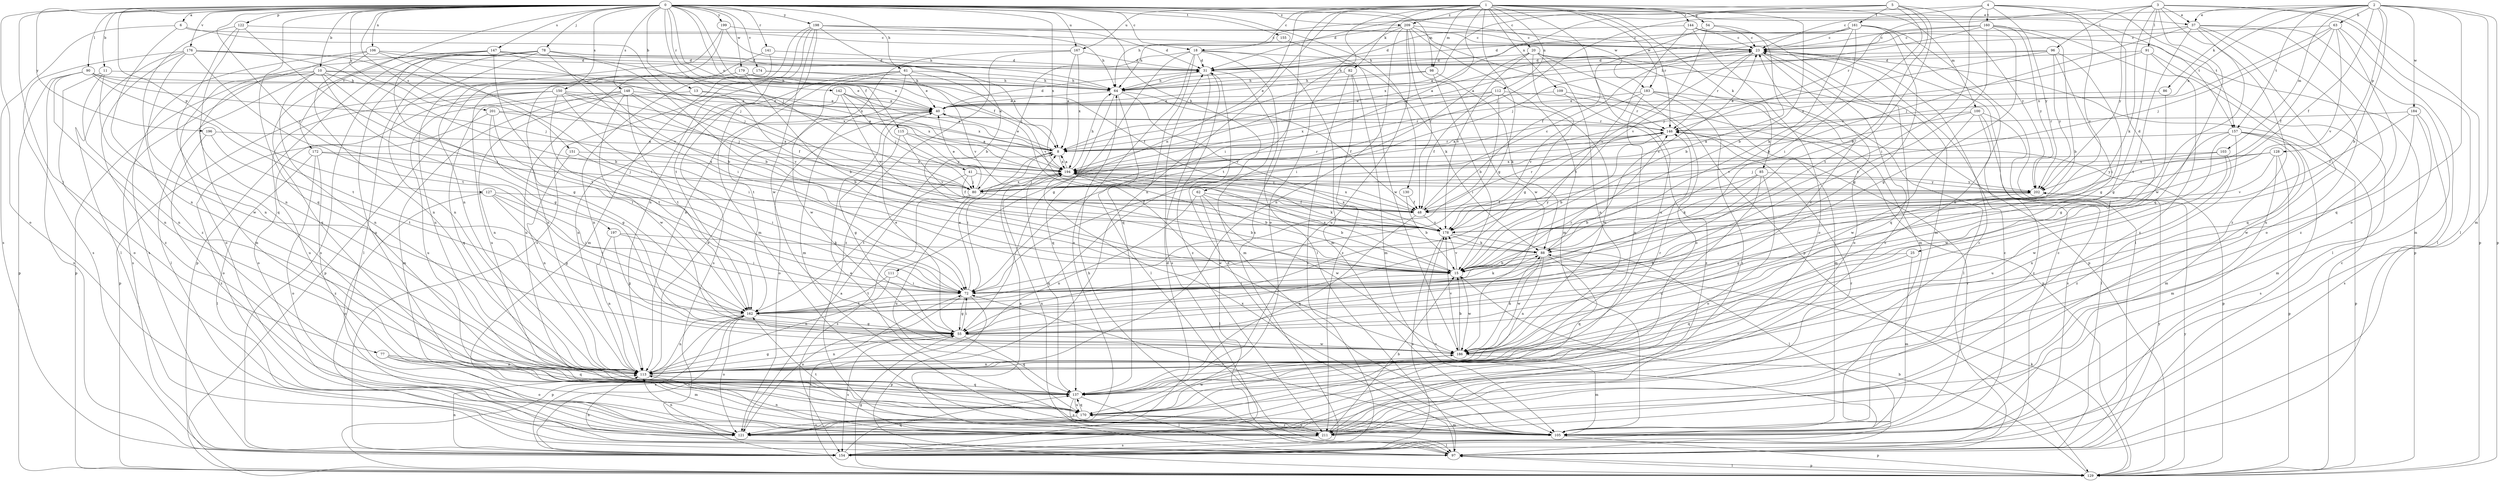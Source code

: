 strict digraph  {
0;
1;
2;
3;
4;
5;
6;
8;
10;
11;
13;
15;
18;
20;
23;
25;
31;
37;
40;
41;
48;
54;
55;
61;
62;
63;
64;
72;
77;
78;
80;
82;
85;
86;
88;
90;
91;
96;
97;
98;
100;
103;
105;
106;
109;
111;
112;
113;
115;
121;
122;
127;
128;
129;
130;
137;
141;
142;
144;
146;
147;
148;
150;
151;
154;
155;
157;
160;
161;
162;
167;
170;
172;
174;
176;
178;
179;
183;
184;
186;
194;
196;
197;
198;
199;
201;
202;
209;
211;
0 -> 6  [label=a];
0 -> 10  [label=b];
0 -> 11  [label=b];
0 -> 13  [label=b];
0 -> 18  [label=c];
0 -> 37  [label=e];
0 -> 41  [label=f];
0 -> 48  [label=f];
0 -> 61  [label=h];
0 -> 62  [label=h];
0 -> 77  [label=j];
0 -> 78  [label=j];
0 -> 80  [label=j];
0 -> 90  [label=l];
0 -> 98  [label=m];
0 -> 106  [label=n];
0 -> 115  [label=o];
0 -> 121  [label=o];
0 -> 122  [label=p];
0 -> 127  [label=p];
0 -> 130  [label=q];
0 -> 137  [label=q];
0 -> 141  [label=r];
0 -> 142  [label=r];
0 -> 147  [label=s];
0 -> 148  [label=s];
0 -> 150  [label=s];
0 -> 151  [label=s];
0 -> 155  [label=t];
0 -> 157  [label=t];
0 -> 167  [label=u];
0 -> 172  [label=v];
0 -> 174  [label=v];
0 -> 176  [label=v];
0 -> 179  [label=w];
0 -> 183  [label=w];
0 -> 194  [label=x];
0 -> 196  [label=y];
0 -> 197  [label=y];
0 -> 198  [label=y];
0 -> 199  [label=y];
0 -> 201  [label=y];
0 -> 209  [label=z];
1 -> 15  [label=b];
1 -> 18  [label=c];
1 -> 20  [label=c];
1 -> 54  [label=g];
1 -> 55  [label=g];
1 -> 72  [label=i];
1 -> 82  [label=k];
1 -> 85  [label=k];
1 -> 98  [label=m];
1 -> 100  [label=m];
1 -> 109  [label=n];
1 -> 111  [label=n];
1 -> 112  [label=n];
1 -> 113  [label=n];
1 -> 121  [label=o];
1 -> 144  [label=r];
1 -> 146  [label=r];
1 -> 154  [label=s];
1 -> 167  [label=u];
1 -> 170  [label=u];
1 -> 183  [label=w];
1 -> 209  [label=z];
2 -> 8  [label=a];
2 -> 15  [label=b];
2 -> 23  [label=c];
2 -> 37  [label=e];
2 -> 48  [label=f];
2 -> 63  [label=h];
2 -> 86  [label=k];
2 -> 103  [label=m];
2 -> 105  [label=m];
2 -> 121  [label=o];
2 -> 128  [label=p];
2 -> 129  [label=p];
2 -> 157  [label=t];
2 -> 184  [label=w];
3 -> 37  [label=e];
3 -> 88  [label=k];
3 -> 91  [label=l];
3 -> 96  [label=l];
3 -> 97  [label=l];
3 -> 129  [label=p];
3 -> 137  [label=q];
3 -> 146  [label=r];
3 -> 202  [label=y];
3 -> 211  [label=z];
4 -> 25  [label=d];
4 -> 64  [label=h];
4 -> 72  [label=i];
4 -> 80  [label=j];
4 -> 157  [label=t];
4 -> 160  [label=t];
4 -> 178  [label=v];
4 -> 202  [label=y];
5 -> 8  [label=a];
5 -> 15  [label=b];
5 -> 31  [label=d];
5 -> 72  [label=i];
5 -> 161  [label=t];
5 -> 162  [label=t];
5 -> 194  [label=x];
5 -> 202  [label=y];
6 -> 23  [label=c];
6 -> 80  [label=j];
6 -> 113  [label=n];
6 -> 154  [label=s];
8 -> 40  [label=e];
8 -> 72  [label=i];
8 -> 146  [label=r];
8 -> 194  [label=x];
10 -> 40  [label=e];
10 -> 55  [label=g];
10 -> 64  [label=h];
10 -> 72  [label=i];
10 -> 97  [label=l];
10 -> 113  [label=n];
10 -> 129  [label=p];
10 -> 154  [label=s];
10 -> 194  [label=x];
11 -> 64  [label=h];
11 -> 113  [label=n];
11 -> 121  [label=o];
11 -> 186  [label=w];
13 -> 40  [label=e];
13 -> 48  [label=f];
13 -> 137  [label=q];
15 -> 72  [label=i];
15 -> 178  [label=v];
15 -> 186  [label=w];
15 -> 194  [label=x];
18 -> 31  [label=d];
18 -> 55  [label=g];
18 -> 80  [label=j];
18 -> 88  [label=k];
18 -> 97  [label=l];
18 -> 105  [label=m];
18 -> 121  [label=o];
18 -> 137  [label=q];
20 -> 31  [label=d];
20 -> 55  [label=g];
20 -> 72  [label=i];
20 -> 105  [label=m];
20 -> 113  [label=n];
20 -> 121  [label=o];
20 -> 129  [label=p];
20 -> 178  [label=v];
23 -> 31  [label=d];
23 -> 64  [label=h];
23 -> 121  [label=o];
23 -> 137  [label=q];
23 -> 146  [label=r];
23 -> 178  [label=v];
25 -> 15  [label=b];
25 -> 105  [label=m];
25 -> 137  [label=q];
31 -> 64  [label=h];
31 -> 105  [label=m];
31 -> 154  [label=s];
31 -> 211  [label=z];
37 -> 23  [label=c];
37 -> 80  [label=j];
37 -> 105  [label=m];
37 -> 121  [label=o];
37 -> 162  [label=t];
37 -> 170  [label=u];
37 -> 186  [label=w];
37 -> 211  [label=z];
40 -> 31  [label=d];
40 -> 121  [label=o];
40 -> 146  [label=r];
41 -> 48  [label=f];
41 -> 80  [label=j];
41 -> 162  [label=t];
41 -> 202  [label=y];
48 -> 23  [label=c];
48 -> 137  [label=q];
48 -> 146  [label=r];
48 -> 178  [label=v];
48 -> 194  [label=x];
48 -> 202  [label=y];
54 -> 15  [label=b];
54 -> 23  [label=c];
54 -> 48  [label=f];
54 -> 178  [label=v];
55 -> 40  [label=e];
55 -> 72  [label=i];
55 -> 113  [label=n];
55 -> 137  [label=q];
55 -> 154  [label=s];
55 -> 186  [label=w];
61 -> 40  [label=e];
61 -> 64  [label=h];
61 -> 105  [label=m];
61 -> 154  [label=s];
61 -> 162  [label=t];
61 -> 178  [label=v];
61 -> 186  [label=w];
62 -> 15  [label=b];
62 -> 48  [label=f];
62 -> 97  [label=l];
62 -> 113  [label=n];
62 -> 186  [label=w];
63 -> 23  [label=c];
63 -> 48  [label=f];
63 -> 80  [label=j];
63 -> 97  [label=l];
63 -> 137  [label=q];
63 -> 178  [label=v];
63 -> 194  [label=x];
64 -> 40  [label=e];
64 -> 48  [label=f];
64 -> 97  [label=l];
64 -> 137  [label=q];
64 -> 178  [label=v];
72 -> 8  [label=a];
72 -> 55  [label=g];
72 -> 88  [label=k];
72 -> 121  [label=o];
72 -> 129  [label=p];
72 -> 162  [label=t];
77 -> 105  [label=m];
77 -> 113  [label=n];
77 -> 121  [label=o];
77 -> 137  [label=q];
78 -> 8  [label=a];
78 -> 15  [label=b];
78 -> 31  [label=d];
78 -> 72  [label=i];
78 -> 97  [label=l];
78 -> 113  [label=n];
78 -> 129  [label=p];
78 -> 154  [label=s];
78 -> 170  [label=u];
80 -> 15  [label=b];
80 -> 40  [label=e];
80 -> 154  [label=s];
80 -> 170  [label=u];
80 -> 194  [label=x];
82 -> 64  [label=h];
82 -> 105  [label=m];
82 -> 154  [label=s];
82 -> 211  [label=z];
85 -> 15  [label=b];
85 -> 88  [label=k];
85 -> 121  [label=o];
85 -> 170  [label=u];
85 -> 202  [label=y];
86 -> 40  [label=e];
86 -> 55  [label=g];
88 -> 15  [label=b];
88 -> 23  [label=c];
88 -> 113  [label=n];
88 -> 137  [label=q];
88 -> 186  [label=w];
90 -> 40  [label=e];
90 -> 64  [label=h];
90 -> 80  [label=j];
90 -> 113  [label=n];
90 -> 129  [label=p];
90 -> 154  [label=s];
90 -> 162  [label=t];
91 -> 31  [label=d];
91 -> 55  [label=g];
91 -> 97  [label=l];
91 -> 137  [label=q];
91 -> 194  [label=x];
96 -> 31  [label=d];
96 -> 55  [label=g];
96 -> 64  [label=h];
96 -> 72  [label=i];
96 -> 80  [label=j];
96 -> 202  [label=y];
97 -> 8  [label=a];
97 -> 23  [label=c];
97 -> 31  [label=d];
97 -> 64  [label=h];
97 -> 113  [label=n];
97 -> 129  [label=p];
97 -> 202  [label=y];
98 -> 15  [label=b];
98 -> 40  [label=e];
98 -> 64  [label=h];
98 -> 88  [label=k];
100 -> 97  [label=l];
100 -> 146  [label=r];
100 -> 154  [label=s];
100 -> 178  [label=v];
100 -> 186  [label=w];
100 -> 211  [label=z];
103 -> 113  [label=n];
103 -> 186  [label=w];
103 -> 194  [label=x];
103 -> 202  [label=y];
105 -> 40  [label=e];
105 -> 72  [label=i];
105 -> 129  [label=p];
105 -> 146  [label=r];
105 -> 194  [label=x];
106 -> 31  [label=d];
106 -> 72  [label=i];
106 -> 80  [label=j];
106 -> 105  [label=m];
106 -> 113  [label=n];
106 -> 154  [label=s];
109 -> 40  [label=e];
109 -> 129  [label=p];
109 -> 211  [label=z];
111 -> 72  [label=i];
111 -> 113  [label=n];
111 -> 162  [label=t];
112 -> 40  [label=e];
112 -> 48  [label=f];
112 -> 72  [label=i];
112 -> 146  [label=r];
112 -> 186  [label=w];
112 -> 194  [label=x];
113 -> 40  [label=e];
113 -> 55  [label=g];
113 -> 137  [label=q];
113 -> 146  [label=r];
115 -> 8  [label=a];
115 -> 55  [label=g];
115 -> 178  [label=v];
115 -> 202  [label=y];
121 -> 8  [label=a];
121 -> 23  [label=c];
121 -> 113  [label=n];
122 -> 23  [label=c];
122 -> 72  [label=i];
122 -> 113  [label=n];
122 -> 137  [label=q];
122 -> 211  [label=z];
127 -> 48  [label=f];
127 -> 55  [label=g];
127 -> 72  [label=i];
127 -> 121  [label=o];
127 -> 162  [label=t];
128 -> 80  [label=j];
128 -> 105  [label=m];
128 -> 129  [label=p];
128 -> 178  [label=v];
128 -> 194  [label=x];
129 -> 15  [label=b];
129 -> 23  [label=c];
129 -> 55  [label=g];
129 -> 72  [label=i];
129 -> 88  [label=k];
129 -> 97  [label=l];
129 -> 202  [label=y];
130 -> 15  [label=b];
130 -> 48  [label=f];
137 -> 97  [label=l];
137 -> 170  [label=u];
137 -> 211  [label=z];
141 -> 31  [label=d];
141 -> 105  [label=m];
141 -> 170  [label=u];
142 -> 8  [label=a];
142 -> 40  [label=e];
142 -> 80  [label=j];
142 -> 113  [label=n];
142 -> 178  [label=v];
142 -> 194  [label=x];
144 -> 23  [label=c];
144 -> 31  [label=d];
144 -> 105  [label=m];
144 -> 121  [label=o];
144 -> 129  [label=p];
144 -> 162  [label=t];
146 -> 8  [label=a];
146 -> 15  [label=b];
146 -> 129  [label=p];
147 -> 15  [label=b];
147 -> 31  [label=d];
147 -> 55  [label=g];
147 -> 121  [label=o];
147 -> 137  [label=q];
147 -> 162  [label=t];
147 -> 194  [label=x];
148 -> 8  [label=a];
148 -> 15  [label=b];
148 -> 40  [label=e];
148 -> 105  [label=m];
148 -> 113  [label=n];
148 -> 162  [label=t];
148 -> 170  [label=u];
148 -> 178  [label=v];
148 -> 186  [label=w];
150 -> 40  [label=e];
150 -> 72  [label=i];
150 -> 80  [label=j];
150 -> 121  [label=o];
150 -> 129  [label=p];
150 -> 162  [label=t];
150 -> 170  [label=u];
150 -> 194  [label=x];
151 -> 72  [label=i];
151 -> 113  [label=n];
151 -> 194  [label=x];
154 -> 23  [label=c];
154 -> 31  [label=d];
154 -> 113  [label=n];
154 -> 137  [label=q];
154 -> 162  [label=t];
154 -> 178  [label=v];
155 -> 186  [label=w];
157 -> 8  [label=a];
157 -> 105  [label=m];
157 -> 129  [label=p];
157 -> 154  [label=s];
157 -> 170  [label=u];
157 -> 186  [label=w];
157 -> 211  [label=z];
160 -> 8  [label=a];
160 -> 15  [label=b];
160 -> 23  [label=c];
160 -> 55  [label=g];
160 -> 80  [label=j];
160 -> 162  [label=t];
160 -> 202  [label=y];
160 -> 211  [label=z];
161 -> 8  [label=a];
161 -> 15  [label=b];
161 -> 23  [label=c];
161 -> 31  [label=d];
161 -> 55  [label=g];
161 -> 64  [label=h];
161 -> 88  [label=k];
161 -> 97  [label=l];
161 -> 113  [label=n];
162 -> 55  [label=g];
162 -> 113  [label=n];
162 -> 121  [label=o];
162 -> 129  [label=p];
162 -> 146  [label=r];
162 -> 154  [label=s];
167 -> 8  [label=a];
167 -> 31  [label=d];
167 -> 113  [label=n];
167 -> 194  [label=x];
167 -> 211  [label=z];
170 -> 105  [label=m];
170 -> 121  [label=o];
170 -> 137  [label=q];
170 -> 186  [label=w];
170 -> 211  [label=z];
172 -> 80  [label=j];
172 -> 97  [label=l];
172 -> 121  [label=o];
172 -> 194  [label=x];
172 -> 211  [label=z];
174 -> 64  [label=h];
174 -> 113  [label=n];
174 -> 170  [label=u];
174 -> 178  [label=v];
176 -> 15  [label=b];
176 -> 31  [label=d];
176 -> 97  [label=l];
176 -> 113  [label=n];
176 -> 154  [label=s];
176 -> 162  [label=t];
176 -> 178  [label=v];
176 -> 211  [label=z];
178 -> 88  [label=k];
178 -> 97  [label=l];
178 -> 154  [label=s];
178 -> 194  [label=x];
179 -> 8  [label=a];
179 -> 15  [label=b];
179 -> 48  [label=f];
179 -> 64  [label=h];
179 -> 113  [label=n];
179 -> 129  [label=p];
183 -> 40  [label=e];
183 -> 97  [label=l];
183 -> 105  [label=m];
183 -> 113  [label=n];
183 -> 178  [label=v];
183 -> 211  [label=z];
184 -> 48  [label=f];
184 -> 105  [label=m];
184 -> 146  [label=r];
184 -> 154  [label=s];
184 -> 186  [label=w];
186 -> 15  [label=b];
186 -> 23  [label=c];
186 -> 88  [label=k];
186 -> 105  [label=m];
186 -> 113  [label=n];
186 -> 178  [label=v];
194 -> 8  [label=a];
194 -> 15  [label=b];
194 -> 64  [label=h];
194 -> 80  [label=j];
194 -> 88  [label=k];
194 -> 137  [label=q];
194 -> 146  [label=r];
194 -> 186  [label=w];
194 -> 202  [label=y];
196 -> 8  [label=a];
196 -> 162  [label=t];
196 -> 211  [label=z];
197 -> 55  [label=g];
197 -> 72  [label=i];
197 -> 88  [label=k];
197 -> 113  [label=n];
198 -> 15  [label=b];
198 -> 23  [label=c];
198 -> 31  [label=d];
198 -> 64  [label=h];
198 -> 105  [label=m];
198 -> 113  [label=n];
198 -> 154  [label=s];
198 -> 162  [label=t];
198 -> 186  [label=w];
199 -> 23  [label=c];
199 -> 64  [label=h];
199 -> 113  [label=n];
199 -> 170  [label=u];
201 -> 55  [label=g];
201 -> 72  [label=i];
201 -> 121  [label=o];
201 -> 146  [label=r];
201 -> 194  [label=x];
202 -> 48  [label=f];
202 -> 55  [label=g];
209 -> 23  [label=c];
209 -> 48  [label=f];
209 -> 64  [label=h];
209 -> 105  [label=m];
209 -> 113  [label=n];
209 -> 129  [label=p];
209 -> 162  [label=t];
209 -> 170  [label=u];
209 -> 186  [label=w];
211 -> 15  [label=b];
211 -> 23  [label=c];
211 -> 97  [label=l];
211 -> 113  [label=n];
211 -> 146  [label=r];
211 -> 154  [label=s];
211 -> 162  [label=t];
211 -> 170  [label=u];
211 -> 194  [label=x];
}
